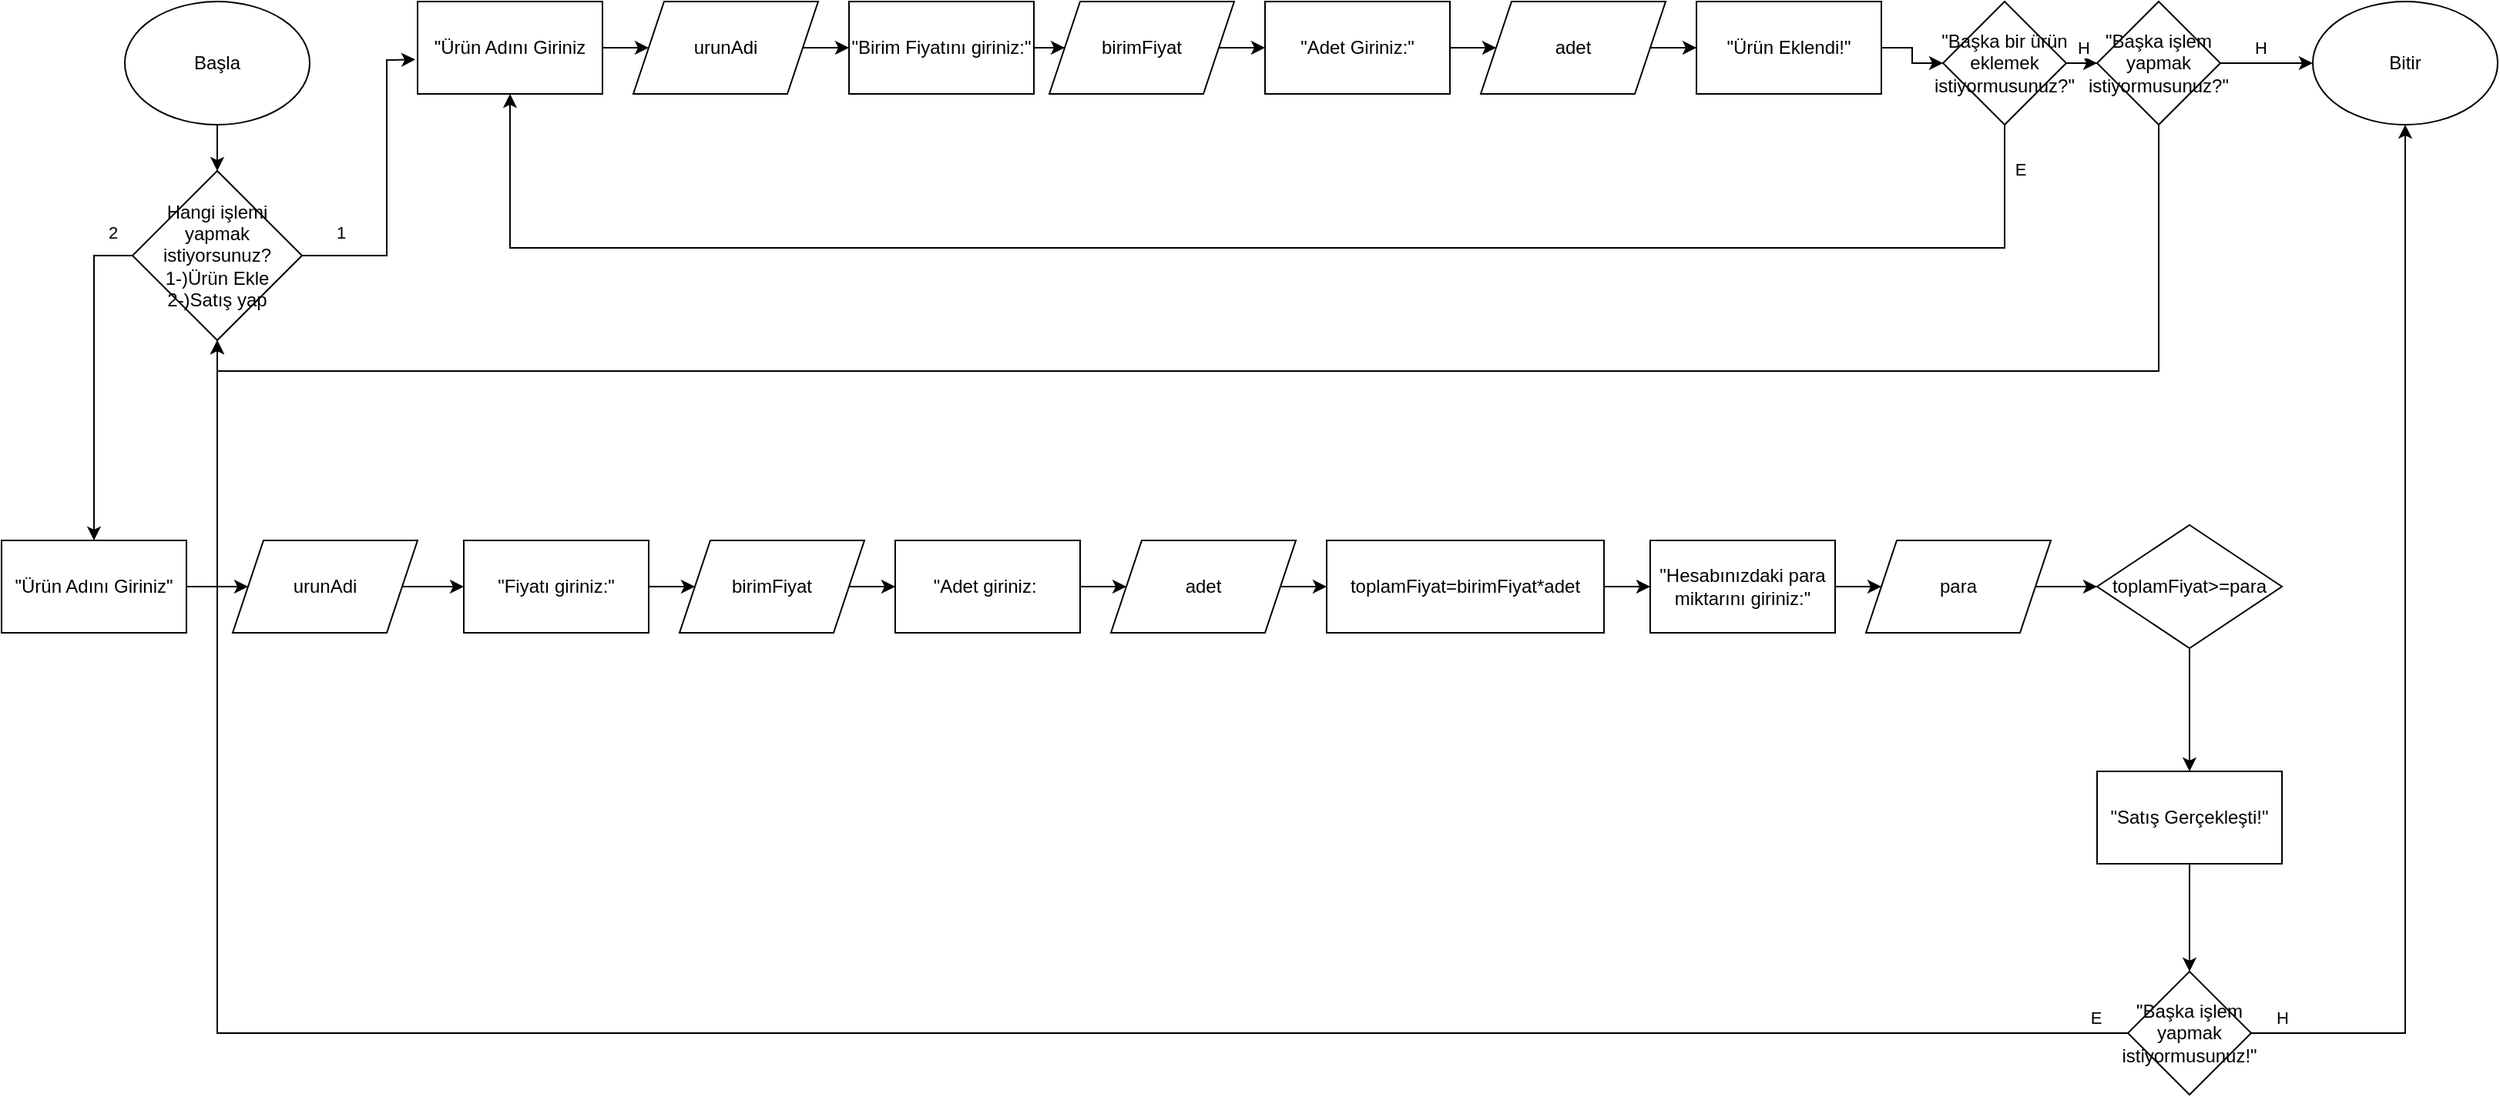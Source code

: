 <mxfile version="24.8.3">
  <diagram name="Sayfa -1" id="BVVbMn_bJ2x54ES9K7dg">
    <mxGraphModel dx="1744" dy="883" grid="1" gridSize="10" guides="1" tooltips="1" connect="1" arrows="1" fold="1" page="1" pageScale="1" pageWidth="827" pageHeight="1169" math="0" shadow="0">
      <root>
        <mxCell id="0" />
        <mxCell id="1" parent="0" />
        <mxCell id="toPveYDsEGcTnPFrhPsC-4" value="" style="edgeStyle=orthogonalEdgeStyle;rounded=0;orthogonalLoop=1;jettySize=auto;html=1;" edge="1" parent="1" source="toPveYDsEGcTnPFrhPsC-1" target="toPveYDsEGcTnPFrhPsC-3">
          <mxGeometry relative="1" as="geometry" />
        </mxCell>
        <mxCell id="toPveYDsEGcTnPFrhPsC-1" value="Başla" style="ellipse;whiteSpace=wrap;html=1;" vertex="1" parent="1">
          <mxGeometry x="80" width="120" height="80" as="geometry" />
        </mxCell>
        <mxCell id="toPveYDsEGcTnPFrhPsC-38" value="" style="edgeStyle=orthogonalEdgeStyle;rounded=0;orthogonalLoop=1;jettySize=auto;html=1;exitX=0;exitY=0.5;exitDx=0;exitDy=0;" edge="1" parent="1" source="toPveYDsEGcTnPFrhPsC-3" target="toPveYDsEGcTnPFrhPsC-37">
          <mxGeometry relative="1" as="geometry" />
        </mxCell>
        <mxCell id="toPveYDsEGcTnPFrhPsC-39" value="2" style="edgeLabel;html=1;align=center;verticalAlign=middle;resizable=0;points=[];" vertex="1" connectable="0" parent="toPveYDsEGcTnPFrhPsC-38">
          <mxGeometry x="-0.878" relative="1" as="geometry">
            <mxPoint y="-15" as="offset" />
          </mxGeometry>
        </mxCell>
        <mxCell id="toPveYDsEGcTnPFrhPsC-3" value="Hangi işlemi yapmak istiyorsunuz?&lt;div&gt;1-)Ürün Ekle&lt;/div&gt;&lt;div&gt;2-)Satış yap&lt;/div&gt;" style="rhombus;whiteSpace=wrap;html=1;" vertex="1" parent="1">
          <mxGeometry x="85" y="110" width="110" height="110" as="geometry" />
        </mxCell>
        <mxCell id="toPveYDsEGcTnPFrhPsC-12" value="" style="edgeStyle=orthogonalEdgeStyle;rounded=0;orthogonalLoop=1;jettySize=auto;html=1;" edge="1" parent="1" source="toPveYDsEGcTnPFrhPsC-8" target="toPveYDsEGcTnPFrhPsC-11">
          <mxGeometry relative="1" as="geometry" />
        </mxCell>
        <mxCell id="toPveYDsEGcTnPFrhPsC-8" value="&quot;Ürün Adını Giriniz" style="rounded=0;whiteSpace=wrap;html=1;" vertex="1" parent="1">
          <mxGeometry x="270" width="120" height="60" as="geometry" />
        </mxCell>
        <mxCell id="toPveYDsEGcTnPFrhPsC-10" value="" style="endArrow=classic;html=1;rounded=0;exitX=1;exitY=0.5;exitDx=0;exitDy=0;entryX=-0.012;entryY=0.628;entryDx=0;entryDy=0;entryPerimeter=0;" edge="1" parent="1" source="toPveYDsEGcTnPFrhPsC-3" target="toPveYDsEGcTnPFrhPsC-8">
          <mxGeometry width="50" height="50" relative="1" as="geometry">
            <mxPoint x="370" y="350" as="sourcePoint" />
            <mxPoint x="420" y="300" as="targetPoint" />
            <Array as="points">
              <mxPoint x="250" y="165" />
              <mxPoint x="250" y="38" />
            </Array>
          </mxGeometry>
        </mxCell>
        <mxCell id="toPveYDsEGcTnPFrhPsC-36" value="1" style="edgeLabel;html=1;align=center;verticalAlign=middle;resizable=0;points=[];" vertex="1" connectable="0" parent="toPveYDsEGcTnPFrhPsC-10">
          <mxGeometry x="-0.039" relative="1" as="geometry">
            <mxPoint x="-30" y="26" as="offset" />
          </mxGeometry>
        </mxCell>
        <mxCell id="toPveYDsEGcTnPFrhPsC-14" value="" style="edgeStyle=orthogonalEdgeStyle;rounded=0;orthogonalLoop=1;jettySize=auto;html=1;" edge="1" parent="1" source="toPveYDsEGcTnPFrhPsC-11">
          <mxGeometry relative="1" as="geometry">
            <mxPoint x="549.984" y="30.048" as="targetPoint" />
          </mxGeometry>
        </mxCell>
        <mxCell id="toPveYDsEGcTnPFrhPsC-11" value="urunAdi" style="shape=parallelogram;perimeter=parallelogramPerimeter;whiteSpace=wrap;html=1;fixedSize=1;" vertex="1" parent="1">
          <mxGeometry x="410" width="120" height="60" as="geometry" />
        </mxCell>
        <mxCell id="toPveYDsEGcTnPFrhPsC-17" value="" style="edgeStyle=orthogonalEdgeStyle;rounded=0;orthogonalLoop=1;jettySize=auto;html=1;" edge="1" parent="1" source="toPveYDsEGcTnPFrhPsC-15" target="toPveYDsEGcTnPFrhPsC-16">
          <mxGeometry relative="1" as="geometry" />
        </mxCell>
        <mxCell id="toPveYDsEGcTnPFrhPsC-15" value="&quot;Birim Fiyatını giriniz:&quot;" style="rounded=0;whiteSpace=wrap;html=1;" vertex="1" parent="1">
          <mxGeometry x="550" width="120" height="60" as="geometry" />
        </mxCell>
        <mxCell id="toPveYDsEGcTnPFrhPsC-19" value="" style="edgeStyle=orthogonalEdgeStyle;rounded=0;orthogonalLoop=1;jettySize=auto;html=1;" edge="1" parent="1" source="toPveYDsEGcTnPFrhPsC-16">
          <mxGeometry relative="1" as="geometry">
            <mxPoint x="820" y="30" as="targetPoint" />
          </mxGeometry>
        </mxCell>
        <mxCell id="toPveYDsEGcTnPFrhPsC-16" value="birimFiyat" style="shape=parallelogram;perimeter=parallelogramPerimeter;whiteSpace=wrap;html=1;fixedSize=1;rounded=0;" vertex="1" parent="1">
          <mxGeometry x="680" width="120" height="60" as="geometry" />
        </mxCell>
        <mxCell id="toPveYDsEGcTnPFrhPsC-22" value="" style="edgeStyle=orthogonalEdgeStyle;rounded=0;orthogonalLoop=1;jettySize=auto;html=1;" edge="1" parent="1" source="toPveYDsEGcTnPFrhPsC-20" target="toPveYDsEGcTnPFrhPsC-21">
          <mxGeometry relative="1" as="geometry" />
        </mxCell>
        <mxCell id="toPveYDsEGcTnPFrhPsC-20" value="&quot;Adet Giriniz:&quot;" style="rounded=0;whiteSpace=wrap;html=1;" vertex="1" parent="1">
          <mxGeometry x="820" width="120" height="60" as="geometry" />
        </mxCell>
        <mxCell id="toPveYDsEGcTnPFrhPsC-24" value="" style="edgeStyle=orthogonalEdgeStyle;rounded=0;orthogonalLoop=1;jettySize=auto;html=1;" edge="1" parent="1" source="toPveYDsEGcTnPFrhPsC-21" target="toPveYDsEGcTnPFrhPsC-23">
          <mxGeometry relative="1" as="geometry" />
        </mxCell>
        <mxCell id="toPveYDsEGcTnPFrhPsC-21" value="adet" style="shape=parallelogram;perimeter=parallelogramPerimeter;whiteSpace=wrap;html=1;fixedSize=1;" vertex="1" parent="1">
          <mxGeometry x="960" width="120" height="60" as="geometry" />
        </mxCell>
        <mxCell id="toPveYDsEGcTnPFrhPsC-26" value="" style="edgeStyle=orthogonalEdgeStyle;rounded=0;orthogonalLoop=1;jettySize=auto;html=1;" edge="1" parent="1" source="toPveYDsEGcTnPFrhPsC-23" target="toPveYDsEGcTnPFrhPsC-25">
          <mxGeometry relative="1" as="geometry" />
        </mxCell>
        <mxCell id="toPveYDsEGcTnPFrhPsC-23" value="&quot;Ürün Eklendi!&quot;" style="whiteSpace=wrap;html=1;" vertex="1" parent="1">
          <mxGeometry x="1100" width="120" height="60" as="geometry" />
        </mxCell>
        <mxCell id="toPveYDsEGcTnPFrhPsC-28" value="" style="edgeStyle=orthogonalEdgeStyle;rounded=0;orthogonalLoop=1;jettySize=auto;html=1;" edge="1" parent="1" source="toPveYDsEGcTnPFrhPsC-25" target="toPveYDsEGcTnPFrhPsC-27">
          <mxGeometry relative="1" as="geometry" />
        </mxCell>
        <mxCell id="toPveYDsEGcTnPFrhPsC-29" value="H" style="edgeLabel;html=1;align=center;verticalAlign=middle;resizable=0;points=[];" vertex="1" connectable="0" parent="toPveYDsEGcTnPFrhPsC-28">
          <mxGeometry x="0.544" y="1" relative="1" as="geometry">
            <mxPoint x="4" y="-9" as="offset" />
          </mxGeometry>
        </mxCell>
        <mxCell id="toPveYDsEGcTnPFrhPsC-25" value="&quot;Başka bir ürün eklemek istiyormusunuz?&quot;" style="rhombus;whiteSpace=wrap;html=1;" vertex="1" parent="1">
          <mxGeometry x="1260" width="80" height="80" as="geometry" />
        </mxCell>
        <mxCell id="toPveYDsEGcTnPFrhPsC-31" value="" style="edgeStyle=orthogonalEdgeStyle;rounded=0;orthogonalLoop=1;jettySize=auto;html=1;" edge="1" parent="1" source="toPveYDsEGcTnPFrhPsC-27" target="toPveYDsEGcTnPFrhPsC-30">
          <mxGeometry relative="1" as="geometry" />
        </mxCell>
        <mxCell id="toPveYDsEGcTnPFrhPsC-32" value="H" style="edgeLabel;html=1;align=center;verticalAlign=middle;resizable=0;points=[];" vertex="1" connectable="0" parent="toPveYDsEGcTnPFrhPsC-31">
          <mxGeometry x="-0.144" relative="1" as="geometry">
            <mxPoint y="-10" as="offset" />
          </mxGeometry>
        </mxCell>
        <mxCell id="toPveYDsEGcTnPFrhPsC-27" value="&quot;Başka işlem yapmak istiyormusunuz?&quot;" style="rhombus;whiteSpace=wrap;html=1;" vertex="1" parent="1">
          <mxGeometry x="1360" width="80" height="80" as="geometry" />
        </mxCell>
        <mxCell id="toPveYDsEGcTnPFrhPsC-30" value="Bitir" style="ellipse;whiteSpace=wrap;html=1;" vertex="1" parent="1">
          <mxGeometry x="1500" width="120" height="80" as="geometry" />
        </mxCell>
        <mxCell id="toPveYDsEGcTnPFrhPsC-33" value="" style="endArrow=classic;html=1;rounded=0;entryX=0.5;entryY=1;entryDx=0;entryDy=0;exitX=0.5;exitY=1;exitDx=0;exitDy=0;" edge="1" parent="1" source="toPveYDsEGcTnPFrhPsC-27" target="toPveYDsEGcTnPFrhPsC-3">
          <mxGeometry width="50" height="50" relative="1" as="geometry">
            <mxPoint x="860" y="170" as="sourcePoint" />
            <mxPoint x="910" y="120" as="targetPoint" />
            <Array as="points">
              <mxPoint x="1400" y="240" />
              <mxPoint x="770" y="240" />
              <mxPoint x="140" y="240" />
            </Array>
          </mxGeometry>
        </mxCell>
        <mxCell id="toPveYDsEGcTnPFrhPsC-34" value="" style="endArrow=classic;html=1;rounded=0;entryX=0.5;entryY=1;entryDx=0;entryDy=0;exitX=0.5;exitY=1;exitDx=0;exitDy=0;" edge="1" parent="1" source="toPveYDsEGcTnPFrhPsC-25" target="toPveYDsEGcTnPFrhPsC-8">
          <mxGeometry width="50" height="50" relative="1" as="geometry">
            <mxPoint x="860" y="170" as="sourcePoint" />
            <mxPoint x="910" y="120" as="targetPoint" />
            <Array as="points">
              <mxPoint x="1300" y="160" />
              <mxPoint x="330" y="160" />
            </Array>
          </mxGeometry>
        </mxCell>
        <mxCell id="toPveYDsEGcTnPFrhPsC-35" value="E" style="edgeLabel;html=1;align=center;verticalAlign=middle;resizable=0;points=[];" vertex="1" connectable="0" parent="toPveYDsEGcTnPFrhPsC-34">
          <mxGeometry x="-0.939" y="-1" relative="1" as="geometry">
            <mxPoint x="11" y="-6" as="offset" />
          </mxGeometry>
        </mxCell>
        <mxCell id="toPveYDsEGcTnPFrhPsC-41" value="" style="edgeStyle=orthogonalEdgeStyle;rounded=0;orthogonalLoop=1;jettySize=auto;html=1;" edge="1" parent="1" source="toPveYDsEGcTnPFrhPsC-37" target="toPveYDsEGcTnPFrhPsC-40">
          <mxGeometry relative="1" as="geometry" />
        </mxCell>
        <mxCell id="toPveYDsEGcTnPFrhPsC-37" value="&quot;Ürün Adını Giriniz&quot;" style="whiteSpace=wrap;html=1;" vertex="1" parent="1">
          <mxGeometry y="350" width="120" height="60" as="geometry" />
        </mxCell>
        <mxCell id="toPveYDsEGcTnPFrhPsC-43" value="" style="edgeStyle=orthogonalEdgeStyle;rounded=0;orthogonalLoop=1;jettySize=auto;html=1;" edge="1" parent="1" source="toPveYDsEGcTnPFrhPsC-40" target="toPveYDsEGcTnPFrhPsC-42">
          <mxGeometry relative="1" as="geometry" />
        </mxCell>
        <mxCell id="toPveYDsEGcTnPFrhPsC-40" value="urunAdi" style="shape=parallelogram;perimeter=parallelogramPerimeter;whiteSpace=wrap;html=1;fixedSize=1;" vertex="1" parent="1">
          <mxGeometry x="150" y="350" width="120" height="60" as="geometry" />
        </mxCell>
        <mxCell id="toPveYDsEGcTnPFrhPsC-45" value="" style="edgeStyle=orthogonalEdgeStyle;rounded=0;orthogonalLoop=1;jettySize=auto;html=1;" edge="1" parent="1" source="toPveYDsEGcTnPFrhPsC-42" target="toPveYDsEGcTnPFrhPsC-46">
          <mxGeometry relative="1" as="geometry">
            <mxPoint x="450" y="380" as="targetPoint" />
          </mxGeometry>
        </mxCell>
        <mxCell id="toPveYDsEGcTnPFrhPsC-42" value="&quot;Fiyatı giriniz:&quot;" style="whiteSpace=wrap;html=1;" vertex="1" parent="1">
          <mxGeometry x="300" y="350" width="120" height="60" as="geometry" />
        </mxCell>
        <mxCell id="toPveYDsEGcTnPFrhPsC-50" value="" style="edgeStyle=orthogonalEdgeStyle;rounded=0;orthogonalLoop=1;jettySize=auto;html=1;" edge="1" parent="1" source="toPveYDsEGcTnPFrhPsC-46" target="toPveYDsEGcTnPFrhPsC-49">
          <mxGeometry relative="1" as="geometry" />
        </mxCell>
        <mxCell id="toPveYDsEGcTnPFrhPsC-46" value="birimFiyat" style="shape=parallelogram;perimeter=parallelogramPerimeter;whiteSpace=wrap;html=1;fixedSize=1;" vertex="1" parent="1">
          <mxGeometry x="440" y="350" width="120" height="60" as="geometry" />
        </mxCell>
        <mxCell id="toPveYDsEGcTnPFrhPsC-52" value="" style="edgeStyle=orthogonalEdgeStyle;rounded=0;orthogonalLoop=1;jettySize=auto;html=1;" edge="1" parent="1" source="toPveYDsEGcTnPFrhPsC-49" target="toPveYDsEGcTnPFrhPsC-51">
          <mxGeometry relative="1" as="geometry" />
        </mxCell>
        <mxCell id="toPveYDsEGcTnPFrhPsC-49" value="&quot;Adet giriniz:&amp;nbsp;" style="whiteSpace=wrap;html=1;" vertex="1" parent="1">
          <mxGeometry x="580" y="350" width="120" height="60" as="geometry" />
        </mxCell>
        <mxCell id="toPveYDsEGcTnPFrhPsC-54" value="" style="edgeStyle=orthogonalEdgeStyle;rounded=0;orthogonalLoop=1;jettySize=auto;html=1;" edge="1" parent="1" source="toPveYDsEGcTnPFrhPsC-51" target="toPveYDsEGcTnPFrhPsC-53">
          <mxGeometry relative="1" as="geometry" />
        </mxCell>
        <mxCell id="toPveYDsEGcTnPFrhPsC-51" value="adet" style="shape=parallelogram;perimeter=parallelogramPerimeter;whiteSpace=wrap;html=1;fixedSize=1;" vertex="1" parent="1">
          <mxGeometry x="720" y="350" width="120" height="60" as="geometry" />
        </mxCell>
        <mxCell id="toPveYDsEGcTnPFrhPsC-56" value="" style="edgeStyle=orthogonalEdgeStyle;rounded=0;orthogonalLoop=1;jettySize=auto;html=1;" edge="1" parent="1" source="toPveYDsEGcTnPFrhPsC-53" target="toPveYDsEGcTnPFrhPsC-55">
          <mxGeometry relative="1" as="geometry" />
        </mxCell>
        <mxCell id="toPveYDsEGcTnPFrhPsC-53" value="toplamFiyat=birimFiyat*adet" style="whiteSpace=wrap;html=1;" vertex="1" parent="1">
          <mxGeometry x="860" y="350" width="180" height="60" as="geometry" />
        </mxCell>
        <mxCell id="toPveYDsEGcTnPFrhPsC-58" value="" style="edgeStyle=orthogonalEdgeStyle;rounded=0;orthogonalLoop=1;jettySize=auto;html=1;" edge="1" parent="1" source="toPveYDsEGcTnPFrhPsC-55" target="toPveYDsEGcTnPFrhPsC-57">
          <mxGeometry relative="1" as="geometry" />
        </mxCell>
        <mxCell id="toPveYDsEGcTnPFrhPsC-55" value="&quot;Hesabınızdaki para miktarını giriniz:&quot;" style="whiteSpace=wrap;html=1;" vertex="1" parent="1">
          <mxGeometry x="1070" y="350" width="120" height="60" as="geometry" />
        </mxCell>
        <mxCell id="toPveYDsEGcTnPFrhPsC-62" value="" style="edgeStyle=orthogonalEdgeStyle;rounded=0;orthogonalLoop=1;jettySize=auto;html=1;" edge="1" parent="1" source="toPveYDsEGcTnPFrhPsC-57" target="toPveYDsEGcTnPFrhPsC-61">
          <mxGeometry relative="1" as="geometry" />
        </mxCell>
        <mxCell id="toPveYDsEGcTnPFrhPsC-57" value="para" style="shape=parallelogram;perimeter=parallelogramPerimeter;whiteSpace=wrap;html=1;fixedSize=1;" vertex="1" parent="1">
          <mxGeometry x="1210" y="350" width="120" height="60" as="geometry" />
        </mxCell>
        <mxCell id="toPveYDsEGcTnPFrhPsC-64" value="" style="edgeStyle=orthogonalEdgeStyle;rounded=0;orthogonalLoop=1;jettySize=auto;html=1;" edge="1" parent="1" source="toPveYDsEGcTnPFrhPsC-61" target="toPveYDsEGcTnPFrhPsC-63">
          <mxGeometry relative="1" as="geometry" />
        </mxCell>
        <mxCell id="toPveYDsEGcTnPFrhPsC-61" value="toplamFiyat&amp;gt;=para" style="rhombus;whiteSpace=wrap;html=1;" vertex="1" parent="1">
          <mxGeometry x="1360" y="340" width="120" height="80" as="geometry" />
        </mxCell>
        <mxCell id="toPveYDsEGcTnPFrhPsC-66" value="" style="edgeStyle=orthogonalEdgeStyle;rounded=0;orthogonalLoop=1;jettySize=auto;html=1;" edge="1" parent="1" source="toPveYDsEGcTnPFrhPsC-63" target="toPveYDsEGcTnPFrhPsC-65">
          <mxGeometry relative="1" as="geometry" />
        </mxCell>
        <mxCell id="toPveYDsEGcTnPFrhPsC-63" value="&quot;Satış Gerçekleşti!&quot;" style="whiteSpace=wrap;html=1;" vertex="1" parent="1">
          <mxGeometry x="1360" y="500" width="120" height="60" as="geometry" />
        </mxCell>
        <mxCell id="toPveYDsEGcTnPFrhPsC-65" value="&quot;Başka işlem yapmak istiyormusunuz!&quot;" style="rhombus;whiteSpace=wrap;html=1;" vertex="1" parent="1">
          <mxGeometry x="1380" y="630" width="80" height="80" as="geometry" />
        </mxCell>
        <mxCell id="toPveYDsEGcTnPFrhPsC-67" value="" style="endArrow=classic;html=1;rounded=0;exitX=0;exitY=0.5;exitDx=0;exitDy=0;entryX=0.5;entryY=1;entryDx=0;entryDy=0;" edge="1" parent="1" source="toPveYDsEGcTnPFrhPsC-65" target="toPveYDsEGcTnPFrhPsC-3">
          <mxGeometry width="50" height="50" relative="1" as="geometry">
            <mxPoint x="860" y="580" as="sourcePoint" />
            <mxPoint x="40" y="670" as="targetPoint" />
            <Array as="points">
              <mxPoint x="140" y="670" />
            </Array>
          </mxGeometry>
        </mxCell>
        <mxCell id="toPveYDsEGcTnPFrhPsC-68" value="E" style="edgeLabel;html=1;align=center;verticalAlign=middle;resizable=0;points=[];" vertex="1" connectable="0" parent="toPveYDsEGcTnPFrhPsC-67">
          <mxGeometry x="-0.935" y="2" relative="1" as="geometry">
            <mxPoint x="34" y="-12" as="offset" />
          </mxGeometry>
        </mxCell>
        <mxCell id="toPveYDsEGcTnPFrhPsC-69" value="" style="endArrow=classic;html=1;rounded=0;exitX=1;exitY=0.5;exitDx=0;exitDy=0;entryX=0.5;entryY=1;entryDx=0;entryDy=0;" edge="1" parent="1" source="toPveYDsEGcTnPFrhPsC-65" target="toPveYDsEGcTnPFrhPsC-30">
          <mxGeometry width="50" height="50" relative="1" as="geometry">
            <mxPoint x="770" y="480" as="sourcePoint" />
            <mxPoint x="820" y="430" as="targetPoint" />
            <Array as="points">
              <mxPoint x="1560" y="670" />
            </Array>
          </mxGeometry>
        </mxCell>
        <mxCell id="toPveYDsEGcTnPFrhPsC-70" value="H" style="edgeLabel;html=1;align=center;verticalAlign=middle;resizable=0;points=[];" vertex="1" connectable="0" parent="toPveYDsEGcTnPFrhPsC-69">
          <mxGeometry x="-0.903" y="1" relative="1" as="geometry">
            <mxPoint x="-14" y="-9" as="offset" />
          </mxGeometry>
        </mxCell>
      </root>
    </mxGraphModel>
  </diagram>
</mxfile>

